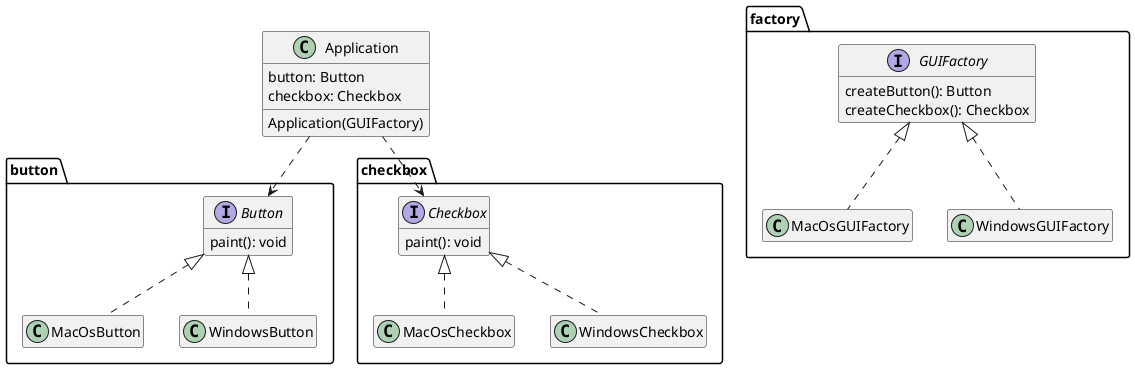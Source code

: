 @startuml
'https://plantuml.com/class-diagram
hide empty member

package button {
    interface Button {
        paint(): void
    }

    class MacOsButton implements Button {
    }

    class WindowsButton implements Button{
    }
}

package checkbox {
    interface Checkbox {
        paint(): void
    }

    class MacOsCheckbox implements Checkbox {
    }

    class WindowsCheckbox implements Checkbox {
    }
}

package factory {
    interface GUIFactory {
        createButton(): Button
        createCheckbox(): Checkbox
    }

    class MacOsGUIFactory implements GUIFactory {
    }

    class WindowsGUIFactory implements GUIFactory {
    }
}

class Application {
    button: Button
    checkbox: Checkbox

    Application(GUIFactory)
}
Application ..> Button
Application ..> Checkbox

@enduml